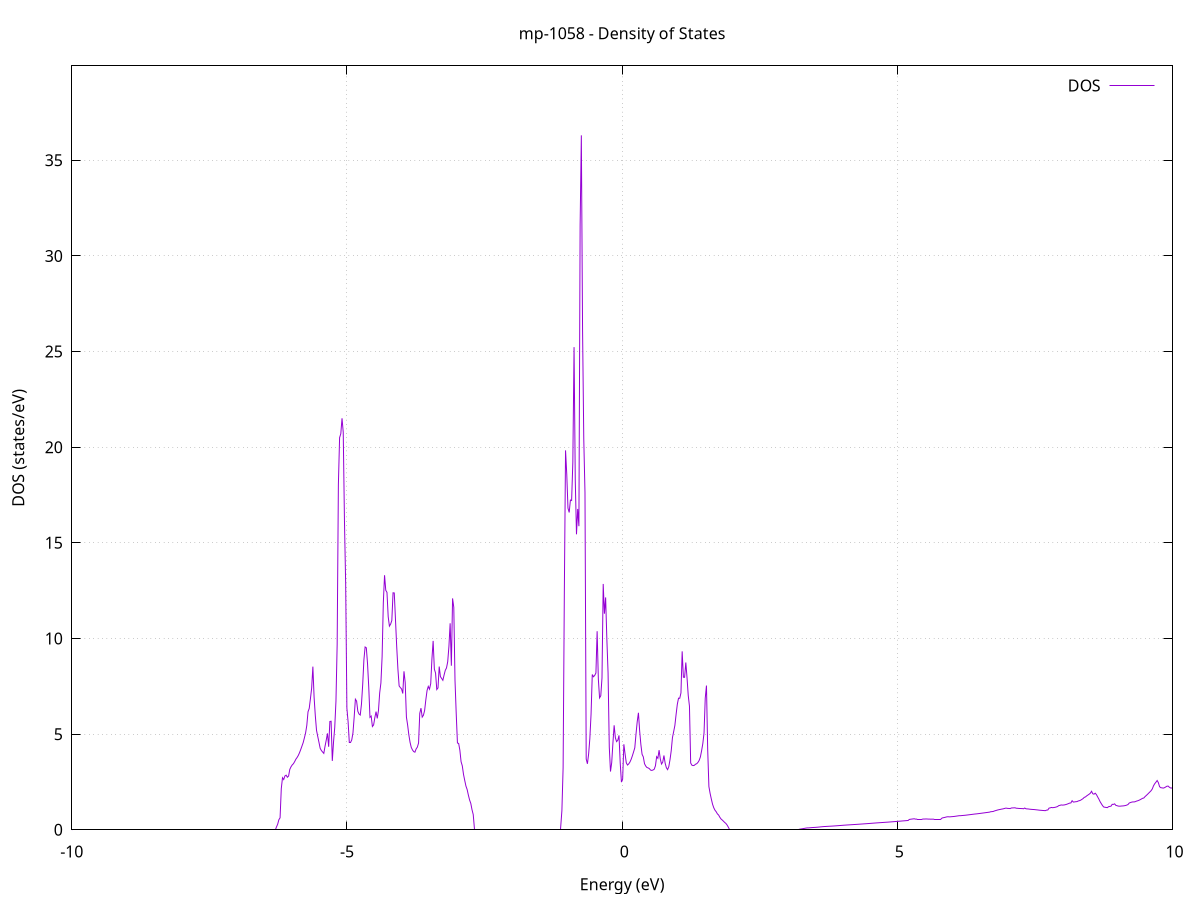 set title 'mp-1058 - Density of States'
set xlabel 'Energy (eV)'
set ylabel 'DOS (states/eV)'
set grid
set xrange [-10:10]
set yrange [0:39.938]
set xzeroaxis lt -1
set terminal png size 800,600
set output 'mp-1058_dos_gnuplot.png'
plot '-' using 1:2 with lines title 'DOS'
-24.690500 0.000000
-24.668400 0.000000
-24.646300 0.000000
-24.624300 0.000000
-24.602200 0.000000
-24.580100 0.000000
-24.558100 0.000000
-24.536000 0.000000
-24.513900 0.000000
-24.491800 0.000000
-24.469800 0.000000
-24.447700 0.000000
-24.425600 0.000000
-24.403500 0.000000
-24.381500 0.000000
-24.359400 0.000000
-24.337300 0.000000
-24.315300 0.000000
-24.293200 0.000000
-24.271100 0.000000
-24.249000 0.000000
-24.227000 0.000000
-24.204900 0.000000
-24.182800 0.000000
-24.160700 0.000000
-24.138700 0.000000
-24.116600 0.000000
-24.094500 0.000000
-24.072500 0.000000
-24.050400 0.000000
-24.028300 0.000000
-24.006200 0.000000
-23.984200 0.000000
-23.962100 0.000000
-23.940000 0.000000
-23.917900 0.000000
-23.895900 0.000000
-23.873800 0.000000
-23.851700 0.000000
-23.829600 0.000000
-23.807600 0.000000
-23.785500 0.000000
-23.763400 0.000000
-23.741400 0.000000
-23.719300 0.000000
-23.697200 0.000000
-23.675100 0.000000
-23.653100 0.000000
-23.631000 0.000000
-23.608900 0.000000
-23.586800 0.000000
-23.564800 0.000000
-23.542700 0.000000
-23.520600 0.000000
-23.498600 0.000000
-23.476500 0.000000
-23.454400 0.000000
-23.432300 0.000000
-23.410300 0.000000
-23.388200 0.000000
-23.366100 0.000000
-23.344000 0.000000
-23.322000 0.000000
-23.299900 0.000000
-23.277800 0.000000
-23.255800 0.000000
-23.233700 0.000000
-23.211600 0.000000
-23.189500 0.000000
-23.167500 0.000000
-23.145400 0.000000
-23.123300 0.000000
-23.101200 0.000000
-23.079200 0.000000
-23.057100 0.000000
-23.035000 0.000000
-23.013000 0.000000
-22.990900 0.000000
-22.968800 0.000000
-22.946700 0.000000
-22.924700 0.000000
-22.902600 0.000000
-22.880500 0.000000
-22.858400 0.000000
-22.836400 0.000000
-22.814300 0.000000
-22.792200 0.000000
-22.770200 0.000000
-22.748100 0.000000
-22.726000 0.000000
-22.703900 0.000000
-22.681900 0.501800
-22.659800 1.616500
-22.637700 2.434300
-22.615600 3.196200
-22.593600 4.015100
-22.571500 4.955800
-22.549400 6.078900
-22.527300 7.517700
-22.505300 11.697400
-22.483200 10.106300
-22.461100 15.544400
-22.439100 16.031700
-22.417000 19.125400
-22.394900 23.730000
-22.372800 20.080600
-22.350800 28.463100
-22.328700 1.498900
-22.306600 20.290900
-22.284500 51.927800
-22.262500 68.293900
-22.240400 30.295100
-22.218300 0.000000
-22.196300 0.000000
-22.174200 0.000000
-22.152100 0.000000
-22.130000 0.000000
-22.108000 0.000000
-22.085900 0.000000
-22.063800 0.000000
-22.041700 0.000000
-22.019700 0.000000
-21.997600 0.000000
-21.975500 0.000000
-21.953500 0.000000
-21.931400 0.000000
-21.909300 0.000000
-21.887200 0.000000
-21.865200 0.000000
-21.843100 0.000000
-21.821000 0.000000
-21.798900 0.000000
-21.776900 0.000000
-21.754800 0.000000
-21.732700 0.000000
-21.710700 0.000000
-21.688600 0.000000
-21.666500 0.000000
-21.644400 0.000000
-21.622400 0.000000
-21.600300 0.000000
-21.578200 0.000000
-21.556100 0.000000
-21.534100 0.000000
-21.512000 0.000000
-21.489900 0.000000
-21.467900 0.000000
-21.445800 0.000000
-21.423700 0.000000
-21.401600 0.000000
-21.379600 0.000000
-21.357500 0.000000
-21.335400 0.000000
-21.313300 0.000000
-21.291300 0.000000
-21.269200 0.000000
-21.247100 0.000000
-21.225000 0.000000
-21.203000 0.000000
-21.180900 0.000000
-21.158800 0.000000
-21.136800 0.000000
-21.114700 0.000000
-21.092600 0.000000
-21.070500 0.000000
-21.048500 0.000000
-21.026400 0.000000
-21.004300 0.000000
-20.982200 0.000000
-20.960200 0.000000
-20.938100 0.000000
-20.916000 0.000000
-20.894000 0.000000
-20.871900 0.000000
-20.849800 0.000000
-20.827700 0.000000
-20.805700 0.000000
-20.783600 0.000000
-20.761500 0.000000
-20.739400 0.000000
-20.717400 0.000000
-20.695300 0.000000
-20.673200 0.000000
-20.651200 0.000000
-20.629100 0.000000
-20.607000 0.000000
-20.584900 0.000000
-20.562900 0.000000
-20.540800 0.000000
-20.518700 0.000000
-20.496600 0.000000
-20.474600 0.000000
-20.452500 0.000000
-20.430400 0.000000
-20.408400 0.000000
-20.386300 0.000000
-20.364200 0.000000
-20.342100 0.000000
-20.320100 0.000000
-20.298000 0.000000
-20.275900 0.000000
-20.253800 0.000000
-20.231800 0.000000
-20.209700 0.000000
-20.187600 0.000000
-20.165600 0.000000
-20.143500 0.000000
-20.121400 0.000000
-20.099300 0.000000
-20.077300 0.000000
-20.055200 0.000000
-20.033100 0.000000
-20.011000 0.000000
-19.989000 0.000000
-19.966900 0.000000
-19.944800 0.000000
-19.922700 0.000000
-19.900700 0.000000
-19.878600 0.000000
-19.856500 0.000000
-19.834500 0.000000
-19.812400 0.000000
-19.790300 0.000000
-19.768200 0.000000
-19.746200 0.000000
-19.724100 0.000000
-19.702000 0.000000
-19.679900 0.000000
-19.657900 0.000000
-19.635800 0.000000
-19.613700 0.000000
-19.591700 0.000000
-19.569600 0.000000
-19.547500 0.000000
-19.525400 0.000000
-19.503400 0.000000
-19.481300 0.000000
-19.459200 0.000000
-19.437100 0.000000
-19.415100 0.000000
-19.393000 0.000000
-19.370900 0.000000
-19.348900 0.000000
-19.326800 0.000000
-19.304700 0.000000
-19.282600 0.000000
-19.260600 0.000000
-19.238500 0.000000
-19.216400 0.000000
-19.194300 0.000000
-19.172300 0.000000
-19.150200 0.000000
-19.128100 0.000000
-19.106100 0.000000
-19.084000 0.000000
-19.061900 0.000000
-19.039800 0.000000
-19.017800 0.000000
-18.995700 0.000000
-18.973600 0.000000
-18.951500 0.000000
-18.929500 0.000000
-18.907400 0.000000
-18.885300 0.000000
-18.863200 0.000000
-18.841200 0.000000
-18.819100 0.000000
-18.797000 0.000000
-18.775000 0.000000
-18.752900 0.000000
-18.730800 0.000000
-18.708700 0.000000
-18.686700 0.000000
-18.664600 0.000000
-18.642500 0.000000
-18.620400 0.000000
-18.598400 0.000000
-18.576300 0.000000
-18.554200 0.000000
-18.532200 0.000000
-18.510100 0.000000
-18.488000 0.000000
-18.465900 0.000000
-18.443900 0.000000
-18.421800 0.000000
-18.399700 0.000000
-18.377600 0.000000
-18.355600 0.000000
-18.333500 0.000000
-18.311400 0.000000
-18.289400 0.000000
-18.267300 0.000000
-18.245200 0.000000
-18.223100 0.000000
-18.201100 0.000000
-18.179000 0.000000
-18.156900 0.000000
-18.134800 0.000000
-18.112800 0.000000
-18.090700 0.000000
-18.068600 0.000000
-18.046600 0.000000
-18.024500 0.000000
-18.002400 0.000000
-17.980300 0.000000
-17.958300 0.000000
-17.936200 0.000000
-17.914100 0.000000
-17.892000 0.000000
-17.870000 0.000000
-17.847900 0.000000
-17.825800 0.000000
-17.803800 0.000000
-17.781700 0.000000
-17.759600 0.000000
-17.737500 0.000000
-17.715500 0.000000
-17.693400 0.000000
-17.671300 0.000000
-17.649200 0.000000
-17.627200 0.000000
-17.605100 0.000000
-17.583000 0.000000
-17.560900 0.000000
-17.538900 0.000000
-17.516800 0.000000
-17.494700 0.000000
-17.472700 0.000000
-17.450600 0.000000
-17.428500 0.000000
-17.406400 0.000000
-17.384400 0.000000
-17.362300 0.000000
-17.340200 0.000000
-17.318100 0.000000
-17.296100 0.000000
-17.274000 0.000000
-17.251900 0.000000
-17.229900 0.000000
-17.207800 0.000000
-17.185700 0.000000
-17.163600 0.000000
-17.141600 0.000000
-17.119500 0.000000
-17.097400 0.000000
-17.075300 0.000000
-17.053300 0.000000
-17.031200 0.000000
-17.009100 0.000000
-16.987100 0.000000
-16.965000 0.000000
-16.942900 0.000000
-16.920800 0.000000
-16.898800 0.000000
-16.876700 0.000000
-16.854600 0.000000
-16.832500 0.000000
-16.810500 0.000000
-16.788400 0.000000
-16.766300 0.000000
-16.744300 0.000000
-16.722200 0.000000
-16.700100 0.000000
-16.678000 0.000000
-16.656000 0.000000
-16.633900 0.000000
-16.611800 0.000000
-16.589700 0.000000
-16.567700 0.000000
-16.545600 0.000000
-16.523500 0.000000
-16.501500 0.000000
-16.479400 0.000000
-16.457300 0.000000
-16.435200 0.000000
-16.413200 0.000000
-16.391100 0.000000
-16.369000 0.000000
-16.346900 0.000000
-16.324900 0.000000
-16.302800 0.000000
-16.280700 0.000000
-16.258600 0.000000
-16.236600 0.000000
-16.214500 0.000000
-16.192400 0.000000
-16.170400 0.000000
-16.148300 0.000000
-16.126200 0.000000
-16.104100 0.000000
-16.082100 0.000000
-16.060000 0.000000
-16.037900 0.000000
-16.015800 0.000000
-15.993800 0.000000
-15.971700 0.000000
-15.949600 0.000000
-15.927600 0.000000
-15.905500 0.000000
-15.883400 0.000000
-15.861300 0.000000
-15.839300 0.000000
-15.817200 0.000000
-15.795100 0.000000
-15.773000 0.000000
-15.751000 0.000000
-15.728900 0.000000
-15.706800 0.000000
-15.684800 0.000000
-15.662700 0.000000
-15.640600 0.000000
-15.618500 0.000000
-15.596500 0.000000
-15.574400 0.000000
-15.552300 0.000000
-15.530200 0.000000
-15.508200 0.000000
-15.486100 0.000000
-15.464000 0.000000
-15.442000 0.000000
-15.419900 0.000000
-15.397800 0.000000
-15.375700 0.000000
-15.353700 0.000000
-15.331600 0.000000
-15.309500 0.000000
-15.287400 0.000000
-15.265400 0.000000
-15.243300 0.000000
-15.221200 0.000000
-15.199200 0.000000
-15.177100 0.000000
-15.155000 0.000000
-15.132900 0.000000
-15.110900 0.000000
-15.088800 0.000000
-15.066700 0.000000
-15.044600 0.000000
-15.022600 0.000000
-15.000500 0.000000
-14.978400 0.000000
-14.956300 0.000000
-14.934300 0.000000
-14.912200 0.000000
-14.890100 0.000000
-14.868100 0.000000
-14.846000 0.000000
-14.823900 0.000000
-14.801800 0.000000
-14.779800 0.000000
-14.757700 0.000000
-14.735600 0.000000
-14.713500 0.000000
-14.691500 0.000000
-14.669400 0.000000
-14.647300 0.000000
-14.625300 0.000000
-14.603200 0.000000
-14.581100 0.000000
-14.559000 0.000000
-14.537000 0.000000
-14.514900 0.000000
-14.492800 0.000000
-14.470700 0.000000
-14.448700 0.000000
-14.426600 0.000000
-14.404500 0.000000
-14.382500 0.000000
-14.360400 0.000000
-14.338300 0.000000
-14.316200 0.000000
-14.294200 0.000000
-14.272100 0.000000
-14.250000 0.000000
-14.227900 0.000000
-14.205900 0.000000
-14.183800 0.000000
-14.161700 0.000000
-14.139700 0.000000
-14.117600 0.000000
-14.095500 0.000000
-14.073400 0.000000
-14.051400 0.000000
-14.029300 0.000000
-14.007200 0.000000
-13.985100 0.000000
-13.963100 0.000000
-13.941000 0.000000
-13.918900 0.000000
-13.896900 0.000000
-13.874800 0.000000
-13.852700 0.000000
-13.830600 0.000000
-13.808600 0.000000
-13.786500 0.000000
-13.764400 0.000000
-13.742300 0.000000
-13.720300 0.000000
-13.698200 0.000000
-13.676100 0.000000
-13.654000 0.000000
-13.632000 0.000000
-13.609900 0.000000
-13.587800 0.000000
-13.565800 0.000000
-13.543700 0.000000
-13.521600 0.000000
-13.499500 0.000000
-13.477500 0.000000
-13.455400 0.000000
-13.433300 0.000000
-13.411200 0.000000
-13.389200 0.000000
-13.367100 0.000000
-13.345000 0.000000
-13.323000 0.000000
-13.300900 0.000000
-13.278800 0.000000
-13.256700 0.000000
-13.234700 0.000000
-13.212600 0.000000
-13.190500 0.000000
-13.168400 0.000000
-13.146400 0.000000
-13.124300 0.000000
-13.102200 0.000000
-13.080200 0.000000
-13.058100 0.000000
-13.036000 0.000000
-13.013900 0.000000
-12.991900 0.000000
-12.969800 0.000000
-12.947700 0.000000
-12.925600 0.000000
-12.903600 0.000000
-12.881500 0.000000
-12.859400 0.000000
-12.837400 0.000000
-12.815300 0.000000
-12.793200 0.000000
-12.771100 0.000000
-12.749100 0.000000
-12.727000 0.000000
-12.704900 0.000000
-12.682800 0.000000
-12.660800 0.000000
-12.638700 0.000000
-12.616600 0.000000
-12.594500 0.000000
-12.572500 0.000000
-12.550400 0.000000
-12.528300 0.000000
-12.506300 0.000000
-12.484200 0.000000
-12.462100 0.000000
-12.440000 0.000000
-12.418000 0.000000
-12.395900 0.000000
-12.373800 0.000000
-12.351700 0.000000
-12.329700 0.000000
-12.307600 0.000000
-12.285500 0.000000
-12.263500 0.000000
-12.241400 0.000000
-12.219300 0.000000
-12.197200 0.000000
-12.175200 0.000000
-12.153100 0.000000
-12.131000 0.000000
-12.108900 0.000000
-12.086900 0.000000
-12.064800 0.000000
-12.042700 0.000000
-12.020700 0.000000
-11.998600 0.000000
-11.976500 0.000000
-11.954400 0.000000
-11.932400 0.000000
-11.910300 0.000000
-11.888200 0.000000
-11.866100 0.000000
-11.844100 0.000000
-11.822000 0.000000
-11.799900 0.000000
-11.777900 0.000000
-11.755800 0.000000
-11.733700 0.000000
-11.711600 0.000000
-11.689600 0.000000
-11.667500 0.000000
-11.645400 0.000000
-11.623300 0.000000
-11.601300 0.000000
-11.579200 0.000000
-11.557100 0.000000
-11.535100 0.000000
-11.513000 0.000000
-11.490900 0.000000
-11.468800 0.000000
-11.446800 0.000000
-11.424700 0.000000
-11.402600 0.000000
-11.380500 0.000000
-11.358500 0.000000
-11.336400 0.000000
-11.314300 0.000000
-11.292200 0.000000
-11.270200 0.000000
-11.248100 0.000000
-11.226000 0.000000
-11.204000 0.000000
-11.181900 0.000000
-11.159800 0.000000
-11.137700 0.000000
-11.115700 0.000000
-11.093600 0.000000
-11.071500 0.000000
-11.049400 0.000000
-11.027400 0.000000
-11.005300 0.000000
-10.983200 0.000000
-10.961200 0.000000
-10.939100 0.000000
-10.917000 0.000000
-10.894900 0.000000
-10.872900 0.000000
-10.850800 0.000000
-10.828700 0.000000
-10.806600 0.000000
-10.784600 0.000000
-10.762500 0.000000
-10.740400 0.000000
-10.718400 0.000000
-10.696300 0.000000
-10.674200 0.000000
-10.652100 0.000000
-10.630100 0.000000
-10.608000 0.000000
-10.585900 0.000000
-10.563800 0.000000
-10.541800 0.000000
-10.519700 0.000000
-10.497600 0.000000
-10.475600 0.000000
-10.453500 0.000000
-10.431400 0.000000
-10.409300 0.000000
-10.387300 0.000000
-10.365200 0.000000
-10.343100 0.000000
-10.321000 0.000000
-10.299000 0.000000
-10.276900 0.000000
-10.254800 0.000000
-10.232800 0.000000
-10.210700 0.000000
-10.188600 0.000000
-10.166500 0.000000
-10.144500 0.000000
-10.122400 0.000000
-10.100300 0.000000
-10.078200 0.000000
-10.056200 0.000000
-10.034100 0.000000
-10.012000 0.000000
-9.989900 0.000000
-9.967900 0.000000
-9.945800 0.000000
-9.923700 0.000000
-9.901700 0.000000
-9.879600 0.000000
-9.857500 0.000000
-9.835400 0.000000
-9.813400 0.000000
-9.791300 0.000000
-9.769200 0.000000
-9.747100 0.000000
-9.725100 0.000000
-9.703000 0.000000
-9.680900 0.000000
-9.658900 0.000000
-9.636800 0.000000
-9.614700 0.000000
-9.592600 0.000000
-9.570600 0.000000
-9.548500 0.000000
-9.526400 0.000000
-9.504300 0.000000
-9.482300 0.000000
-9.460200 0.000000
-9.438100 0.000000
-9.416100 0.000000
-9.394000 0.000000
-9.371900 0.000000
-9.349800 0.000000
-9.327800 0.000000
-9.305700 0.000000
-9.283600 0.000000
-9.261500 0.000000
-9.239500 0.000000
-9.217400 0.000000
-9.195300 0.000000
-9.173300 0.000000
-9.151200 0.000000
-9.129100 0.000000
-9.107000 0.000000
-9.085000 0.000000
-9.062900 0.000000
-9.040800 0.000000
-9.018700 0.000000
-8.996700 0.000000
-8.974600 0.000000
-8.952500 0.000000
-8.930500 0.000000
-8.908400 0.000000
-8.886300 0.000000
-8.864200 0.000000
-8.842200 0.000000
-8.820100 0.000000
-8.798000 0.000000
-8.775900 0.000000
-8.753900 0.000000
-8.731800 0.000000
-8.709700 0.000000
-8.687600 0.000000
-8.665600 0.000000
-8.643500 0.000000
-8.621400 0.000000
-8.599400 0.000000
-8.577300 0.000000
-8.555200 0.000000
-8.533100 0.000000
-8.511100 0.000000
-8.489000 0.000000
-8.466900 0.000000
-8.444800 0.000000
-8.422800 0.000000
-8.400700 0.000000
-8.378600 0.000000
-8.356600 0.000000
-8.334500 0.000000
-8.312400 0.000000
-8.290300 0.000000
-8.268300 0.000000
-8.246200 0.000000
-8.224100 0.000000
-8.202000 0.000000
-8.180000 0.000000
-8.157900 0.000000
-8.135800 0.000000
-8.113800 0.000000
-8.091700 0.000000
-8.069600 0.000000
-8.047500 0.000000
-8.025500 0.000000
-8.003400 0.000000
-7.981300 0.000000
-7.959200 0.000000
-7.937200 0.000000
-7.915100 0.000000
-7.893000 0.000000
-7.871000 0.000000
-7.848900 0.000000
-7.826800 0.000000
-7.804700 0.000000
-7.782700 0.000000
-7.760600 0.000000
-7.738500 0.000000
-7.716400 0.000000
-7.694400 0.000000
-7.672300 0.000000
-7.650200 0.000000
-7.628100 0.000000
-7.606100 0.000000
-7.584000 0.000000
-7.561900 0.000000
-7.539900 0.000000
-7.517800 0.000000
-7.495700 0.000000
-7.473600 0.000000
-7.451600 0.000000
-7.429500 0.000000
-7.407400 0.000000
-7.385300 0.000000
-7.363300 0.000000
-7.341200 0.000000
-7.319100 0.000000
-7.297100 0.000000
-7.275000 0.000000
-7.252900 0.000000
-7.230800 0.000000
-7.208800 0.000000
-7.186700 0.000000
-7.164600 0.000000
-7.142500 0.000000
-7.120500 0.000000
-7.098400 0.000000
-7.076300 0.000000
-7.054300 0.000000
-7.032200 0.000000
-7.010100 0.000000
-6.988000 0.000000
-6.966000 0.000000
-6.943900 0.000000
-6.921800 0.000000
-6.899700 0.000000
-6.877700 0.000000
-6.855600 0.000000
-6.833500 0.000000
-6.811500 0.000000
-6.789400 0.000000
-6.767300 0.000000
-6.745200 0.000000
-6.723200 0.000000
-6.701100 0.000000
-6.679000 0.000000
-6.656900 0.000000
-6.634900 0.000000
-6.612800 0.000000
-6.590700 0.000000
-6.568700 0.000000
-6.546600 0.000000
-6.524500 0.000000
-6.502400 0.000000
-6.480400 0.000000
-6.458300 0.000000
-6.436200 0.000000
-6.414100 0.000000
-6.392100 0.000000
-6.370000 0.000000
-6.347900 0.000000
-6.325800 0.000000
-6.303800 0.000000
-6.281700 0.142800
-6.259600 0.287300
-6.237600 0.525200
-6.215500 0.624300
-6.193400 2.155300
-6.171300 2.721000
-6.149300 2.627300
-6.127200 2.816500
-6.105100 2.854700
-6.083000 2.746200
-6.061000 2.807900
-6.038900 3.156700
-6.016800 3.292400
-5.994800 3.390600
-5.972700 3.454600
-5.950600 3.562700
-5.928500 3.689000
-5.906500 3.777800
-5.884400 3.886500
-5.862300 4.028500
-5.840200 4.195300
-5.818200 4.372600
-5.796100 4.553300
-5.774000 4.801100
-5.752000 5.059400
-5.729900 5.456100
-5.707800 6.166600
-5.685700 6.347500
-5.663700 6.862700
-5.641600 7.403800
-5.619500 8.530100
-5.597400 6.930700
-5.575400 5.968900
-5.553300 5.199700
-5.531200 4.882100
-5.509200 4.577000
-5.487100 4.259100
-5.465000 4.144800
-5.442900 4.067400
-5.420900 3.994400
-5.398800 4.363100
-5.376700 4.685500
-5.354600 5.040000
-5.332600 4.341100
-5.310500 5.663400
-5.288400 5.674200
-5.266400 3.599300
-5.244300 4.583700
-5.222200 5.351200
-5.200100 6.718400
-5.178100 9.702400
-5.156000 18.049900
-5.133900 20.500600
-5.111800 20.710100
-5.089800 21.513000
-5.067700 20.780100
-5.045600 16.172300
-5.023500 12.826800
-5.001500 6.354900
-4.979400 5.642200
-4.957300 4.562100
-4.935300 4.563200
-4.913200 4.700500
-4.891100 5.065200
-4.869000 5.893300
-4.847000 6.825900
-4.824900 6.726800
-4.802800 6.197300
-4.780700 6.050100
-4.758700 5.998900
-4.736600 6.567800
-4.714500 7.578700
-4.692500 8.878300
-4.670400 9.556900
-4.648300 9.514300
-4.626200 8.675500
-4.604200 7.456500
-4.582100 5.877700
-4.560000 5.943900
-4.537900 5.399100
-4.515900 5.480400
-4.493800 5.862200
-4.471700 6.178400
-4.449700 5.822300
-4.427600 6.236100
-4.405500 7.153700
-4.383400 7.675700
-4.361400 9.049900
-4.339300 11.880400
-4.317200 13.309000
-4.295100 12.519700
-4.273100 12.411300
-4.251000 11.141900
-4.228900 10.647500
-4.206900 10.750300
-4.184800 10.943800
-4.162700 12.390100
-4.140600 12.381500
-4.118600 10.992800
-4.096500 9.586800
-4.074400 8.403000
-4.052300 7.521700
-4.030300 7.434900
-4.008200 7.362600
-3.986100 7.125600
-3.964100 8.283900
-3.942000 7.700800
-3.919900 5.894900
-3.897800 5.474900
-3.875800 4.965000
-3.853700 4.572500
-3.831600 4.306500
-3.809500 4.173600
-3.787500 4.086900
-3.765400 4.056600
-3.743300 4.226000
-3.721200 4.320400
-3.699200 4.535600
-3.677100 6.088600
-3.655000 6.360000
-3.633000 5.890800
-3.610900 5.985700
-3.588800 6.241800
-3.566700 6.805700
-3.544700 7.281700
-3.522600 7.495100
-3.500500 7.350500
-3.478400 7.639400
-3.456400 8.928400
-3.434300 9.874500
-3.412200 8.398300
-3.390200 8.190400
-3.368100 7.331700
-3.346000 7.417300
-3.323900 8.534000
-3.301900 8.006900
-3.279800 7.911500
-3.257700 7.814600
-3.235600 8.089100
-3.213600 8.336800
-3.191500 8.460000
-3.169400 8.787900
-3.147400 9.591700
-3.125300 10.794000
-3.103200 8.576900
-3.081100 12.097200
-3.059100 11.631400
-3.037000 7.814800
-3.014900 6.075500
-2.992800 4.538400
-2.970800 4.513200
-2.948700 4.162900
-2.926600 3.559900
-2.904600 3.343300
-2.882500 2.898100
-2.860400 2.581800
-2.838300 2.285200
-2.816300 2.103900
-2.794200 1.813700
-2.772100 1.559600
-2.750000 1.377600
-2.728000 1.050200
-2.705900 0.796400
-2.683800 0.000000
-2.661700 0.000000
-2.639700 0.000000
-2.617600 0.000000
-2.595500 0.000000
-2.573500 0.000000
-2.551400 0.000000
-2.529300 0.000000
-2.507200 0.000000
-2.485200 0.000000
-2.463100 0.000000
-2.441000 0.000000
-2.418900 0.000000
-2.396900 0.000000
-2.374800 0.000000
-2.352700 0.000000
-2.330700 0.000000
-2.308600 0.000000
-2.286500 0.000000
-2.264400 0.000000
-2.242400 0.000000
-2.220300 0.000000
-2.198200 0.000000
-2.176100 0.000000
-2.154100 0.000000
-2.132000 0.000000
-2.109900 0.000000
-2.087900 0.000000
-2.065800 0.000000
-2.043700 0.000000
-2.021600 0.000000
-1.999600 0.000000
-1.977500 0.000000
-1.955400 0.000000
-1.933300 0.000000
-1.911300 0.000000
-1.889200 0.000000
-1.867100 0.000000
-1.845100 0.000000
-1.823000 0.000000
-1.800900 0.000000
-1.778800 0.000000
-1.756800 0.000000
-1.734700 0.000000
-1.712600 0.000000
-1.690500 0.000000
-1.668500 0.000000
-1.646400 0.000000
-1.624300 0.000000
-1.602300 0.000000
-1.580200 0.000000
-1.558100 0.000000
-1.536000 0.000000
-1.514000 0.000000
-1.491900 0.000000
-1.469800 0.000000
-1.447700 0.000000
-1.425700 0.000000
-1.403600 0.000000
-1.381500 0.000000
-1.359400 0.000000
-1.337400 0.000000
-1.315300 0.000000
-1.293200 0.000000
-1.271200 0.000000
-1.249100 0.000000
-1.227000 0.000000
-1.204900 0.000000
-1.182900 0.000000
-1.160800 0.000000
-1.138700 0.000000
-1.116600 0.000000
-1.094600 1.003600
-1.072500 3.249200
-1.050400 12.400400
-1.028400 19.835700
-1.006300 18.580500
-0.984200 16.813100
-0.962100 16.590000
-0.940100 17.238200
-0.918000 17.215700
-0.895900 19.219400
-0.873800 25.232500
-0.851800 18.282700
-0.829700 15.447600
-0.807600 16.771400
-0.785600 15.873600
-0.763500 31.596300
-0.741400 36.307700
-0.719300 26.182700
-0.697300 20.442600
-0.675200 17.617100
-0.653100 3.699000
-0.631000 3.448900
-0.609000 3.965000
-0.586900 4.769700
-0.564800 6.046600
-0.542800 8.117800
-0.520700 8.000400
-0.498600 8.070500
-0.476500 8.196400
-0.454500 10.381000
-0.432400 7.875800
-0.410300 6.895500
-0.388200 7.008500
-0.366200 7.937600
-0.344100 12.853600
-0.322000 11.296900
-0.300000 12.148600
-0.277900 9.965100
-0.255800 8.201400
-0.233700 4.325800
-0.211700 3.045000
-0.189600 3.514400
-0.167500 4.542200
-0.145400 5.461300
-0.123400 4.815100
-0.101300 4.608400
-0.079200 4.679300
-0.057100 4.933200
-0.035100 3.498100
-0.013000 2.491400
0.009100 2.648700
0.031100 4.469600
0.053200 3.965400
0.075300 3.501600
0.097400 3.383400
0.119400 3.444100
0.141500 3.540300
0.163600 3.683200
0.185700 3.865700
0.207700 4.070100
0.229800 4.284900
0.251900 5.006500
0.273900 5.651100
0.296000 6.116100
0.318100 5.172600
0.340200 4.460700
0.362200 3.946100
0.384300 3.811800
0.406400 3.453400
0.428500 3.331500
0.450500 3.255600
0.472600 3.234000
0.494700 3.195100
0.516700 3.120000
0.538800 3.103400
0.560900 3.124900
0.583000 3.165600
0.605000 3.346900
0.627100 3.823600
0.649200 3.736000
0.671300 4.164300
0.693300 3.699300
0.715400 3.436500
0.737500 3.537500
0.759500 3.884600
0.781600 3.477600
0.803700 3.243000
0.825800 3.144400
0.847800 3.302100
0.869900 3.669400
0.892000 4.139200
0.914100 4.819300
0.936100 5.128200
0.958200 5.455400
0.980300 6.030800
1.002300 6.555200
1.024400 6.879700
1.046500 6.874500
1.068600 7.156500
1.090600 9.328400
1.112700 7.976500
1.134800 7.971500
1.156900 8.745000
1.178900 7.951800
1.201000 7.019500
1.223100 6.461700
1.245200 3.490400
1.267200 3.377300
1.289300 3.354800
1.311400 3.370400
1.333400 3.427900
1.355500 3.454300
1.377600 3.523600
1.399700 3.628000
1.421700 3.809700
1.443800 4.134200
1.465900 4.509400
1.488000 5.067400
1.510000 6.886500
1.532100 7.540300
1.554200 4.211900
1.576200 2.262000
1.598300 1.901400
1.620400 1.609800
1.642500 1.338600
1.664500 1.152800
1.686600 1.023900
1.708700 0.943100
1.730800 0.831200
1.752800 0.769900
1.774900 0.654500
1.797000 0.564200
1.819000 0.509400
1.841100 0.447800
1.863200 0.382900
1.885300 0.330500
1.907300 0.246300
1.929400 0.136300
1.951500 0.000000
1.973600 0.000000
1.995600 0.000000
2.017700 0.000000
2.039800 0.000000
2.061800 0.000000
2.083900 0.000000
2.106000 0.000000
2.128100 0.000000
2.150100 0.000000
2.172200 0.000000
2.194300 0.000000
2.216400 0.000000
2.238400 0.000000
2.260500 0.000000
2.282600 0.000000
2.304700 0.000000
2.326700 0.000000
2.348800 0.000000
2.370900 0.000000
2.392900 0.000000
2.415000 0.000000
2.437100 0.000000
2.459200 0.000000
2.481200 0.000000
2.503300 0.000000
2.525400 0.000000
2.547500 0.000000
2.569500 0.000000
2.591600 0.000000
2.613700 0.000000
2.635700 0.000000
2.657800 0.000000
2.679900 0.000000
2.702000 0.000000
2.724000 0.000000
2.746100 0.000000
2.768200 0.000000
2.790300 0.000000
2.812300 0.000000
2.834400 0.000000
2.856500 0.000000
2.878500 0.000000
2.900600 0.000000
2.922700 0.000000
2.944800 0.000000
2.966800 0.000000
2.988900 0.000000
3.011000 0.000000
3.033100 0.000000
3.055100 0.000000
3.077200 0.000000
3.099300 0.000000
3.121300 0.000000
3.143400 0.000000
3.165500 0.000000
3.187600 0.000000
3.209600 0.000000
3.231700 0.035400
3.253800 0.044800
3.275900 0.054900
3.297900 0.065800
3.320000 0.077400
3.342100 0.089900
3.364100 0.097600
3.386200 0.098700
3.408300 0.104400
3.430400 0.109800
3.452400 0.114800
3.474500 0.119500
3.496600 0.123800
3.518700 0.127800
3.540700 0.132900
3.562800 0.138900
3.584900 0.145100
3.607000 0.151600
3.629000 0.158400
3.651100 0.163300
3.673200 0.169400
3.695200 0.172400
3.717300 0.176600
3.739400 0.180500
3.761500 0.184200
3.783500 0.187500
3.805600 0.191100
3.827700 0.195000
3.849800 0.199200
3.871800 0.203700
3.893900 0.208300
3.916000 0.213100
3.938000 0.218000
3.960100 0.223000
3.982200 0.228100
4.004300 0.233200
4.026300 0.238300
4.048400 0.242600
4.070500 0.247200
4.092600 0.251800
4.114600 0.255500
4.136700 0.259500
4.158800 0.263500
4.180800 0.267600
4.202900 0.271700
4.225000 0.275800
4.247100 0.280000
4.269100 0.284200
4.291200 0.288600
4.313300 0.293000
4.335400 0.297400
4.357400 0.301800
4.379500 0.306200
4.401600 0.310700
4.423600 0.315100
4.445700 0.319600
4.467800 0.324400
4.489900 0.329400
4.511900 0.334400
4.534000 0.339400
4.556100 0.344200
4.578200 0.349200
4.600200 0.354300
4.622300 0.359300
4.644400 0.363200
4.666400 0.367700
4.688500 0.372100
4.710600 0.376500
4.732700 0.380900
4.754700 0.385200
4.776800 0.389600
4.798900 0.394100
4.821000 0.398500
4.843000 0.403100
4.865100 0.408000
4.887200 0.412800
4.909300 0.417800
4.931300 0.422700
4.953400 0.427900
4.975500 0.433000
4.997500 0.438300
5.019600 0.443600
5.041700 0.448900
5.063800 0.454200
5.085800 0.459600
5.107900 0.465000
5.130000 0.470000
5.152100 0.475200
5.174100 0.480400
5.196200 0.485600
5.218300 0.540800
5.240300 0.550400
5.262400 0.559300
5.284500 0.567800
5.306600 0.575700
5.328600 0.557300
5.350700 0.557100
5.372800 0.556800
5.394900 0.556800
5.416900 0.556700
5.439000 0.556800
5.461100 0.559100
5.483100 0.561300
5.505200 0.563200
5.527300 0.564900
5.549400 0.561300
5.571400 0.557600
5.593500 0.556200
5.615600 0.554800
5.637700 0.553400
5.659700 0.553000
5.681800 0.553200
5.703900 0.553200
5.725900 0.553400
5.748000 0.553500
5.770100 0.553500
5.792200 0.553400
5.814200 0.615500
5.836300 0.630900
5.858400 0.644400
5.880500 0.661000
5.902500 0.676900
5.924600 0.681100
5.946700 0.674100
5.968700 0.679800
5.990800 0.685600
6.012900 0.691500
6.035000 0.698100
6.057000 0.707200
6.079100 0.716500
6.101200 0.726100
6.123300 0.735700
6.145300 0.735400
6.167400 0.741800
6.189500 0.747900
6.211600 0.754000
6.233600 0.759300
6.255700 0.767200
6.277800 0.775000
6.299800 0.783100
6.321900 0.791100
6.344000 0.799300
6.366100 0.807600
6.388100 0.815900
6.410200 0.824100
6.432300 0.829300
6.454400 0.837400
6.476400 0.845500
6.498500 0.853600
6.520600 0.861900
6.542600 0.870400
6.564700 0.879000
6.586800 0.887700
6.608900 0.896400
6.630900 0.905300
6.653000 0.913500
6.675100 0.922700
6.697200 0.943400
6.719200 0.949400
6.741300 0.956100
6.763400 0.982900
6.785400 1.001900
6.807500 1.021400
6.829600 1.039500
6.851700 1.053100
6.873700 1.066800
6.895800 1.080600
6.917900 1.091600
6.940000 1.107700
6.962000 1.127700
6.984100 1.129700
7.006200 1.117400
7.028200 1.115400
7.050300 1.107800
7.072400 1.138900
7.094500 1.143000
7.116500 1.146400
7.138600 1.149400
7.160700 1.127100
7.182800 1.123200
7.204800 1.116600
7.226900 1.112400
7.249000 1.109700
7.271100 1.107600
7.293100 1.097600
7.315200 1.136400
7.337300 1.097000
7.359300 1.092100
7.381400 1.087300
7.403500 1.076900
7.425600 1.069600
7.447600 1.064800
7.469700 1.059900
7.491800 1.055800
7.513900 1.047800
7.535900 1.040700
7.558000 1.033500
7.580100 1.024600
7.602100 1.019600
7.624200 1.014500
7.646300 1.008500
7.668400 1.003200
7.690400 0.999800
7.712500 1.028500
7.734600 1.034400
7.756700 1.132700
7.778700 1.146200
7.800800 1.167200
7.822900 1.154200
7.844900 1.164000
7.867000 1.174400
7.889100 1.192400
7.911200 1.213600
7.933200 1.262800
7.955300 1.277300
7.977400 1.298100
7.999500 1.290700
8.021500 1.293300
8.043600 1.305100
8.065700 1.321800
8.087700 1.343000
8.109800 1.369000
8.131900 1.394900
8.154000 1.403400
8.176000 1.520200
8.198100 1.449300
8.220200 1.456000
8.242300 1.467000
8.264300 1.473200
8.286400 1.504500
8.308500 1.520900
8.330500 1.545800
8.352600 1.587300
8.374700 1.629800
8.396800 1.694800
8.418800 1.717800
8.440900 1.772500
8.463000 1.816100
8.485100 1.859700
8.507100 1.911800
8.529200 2.013000
8.551300 1.884300
8.573400 1.859800
8.595400 1.912100
8.617500 1.839500
8.639600 1.719600
8.661600 1.607500
8.683700 1.474300
8.705800 1.368700
8.727900 1.266800
8.749900 1.191100
8.772000 1.177900
8.794100 1.166300
8.816200 1.157900
8.838200 1.207200
8.860300 1.221300
8.882400 1.234000
8.904400 1.331200
8.926500 1.327100
8.948600 1.355500
8.970700 1.275700
8.992700 1.259100
9.014800 1.238000
9.036900 1.233300
9.059000 1.237000
9.081000 1.244300
9.103100 1.247500
9.125200 1.257500
9.147200 1.270100
9.169300 1.290800
9.191400 1.319800
9.213500 1.398200
9.235500 1.423700
9.257600 1.444400
9.279700 1.457200
9.301800 1.455000
9.323800 1.470200
9.345900 1.499200
9.368000 1.516700
9.390000 1.541600
9.412100 1.572000
9.434200 1.607900
9.456300 1.645100
9.478300 1.660200
9.500400 1.732100
9.522500 1.789900
9.544600 1.850000
9.566600 1.914100
9.588700 1.977300
9.610800 2.041800
9.632800 2.135400
9.654900 2.297400
9.677000 2.407900
9.699100 2.487400
9.721100 2.575700
9.743200 2.464200
9.765300 2.253000
9.787400 2.200100
9.809400 2.192000
9.831500 2.178300
9.853600 2.198700
9.875700 2.236400
9.897700 2.275600
9.919800 2.285600
9.941900 2.227000
9.963900 2.185900
9.986000 2.184600
10.008100 2.143600
10.030200 2.111300
10.052200 2.067000
10.074300 2.022900
10.096400 1.987800
10.118500 1.951000
10.140500 1.939800
10.162600 1.990100
10.184700 2.000300
10.206700 2.102100
10.228800 2.176100
10.250900 2.240300
10.273000 2.391300
10.295000 2.379900
10.317100 2.501900
10.339200 2.622000
10.361300 2.824200
10.383300 2.861800
10.405400 2.853200
10.427500 2.881000
10.449500 2.926500
10.471600 2.872700
10.493700 2.951600
10.515800 2.694800
10.537800 2.689100
10.559900 2.683600
10.582000 2.610800
10.604100 2.436300
10.626100 2.137900
10.648200 1.423300
10.670300 1.200700
10.692300 1.070100
10.714400 1.088300
10.736500 1.063900
10.758600 0.971000
10.780600 0.928200
10.802700 0.893800
10.824800 0.867300
10.846900 0.859000
10.868900 0.848800
10.891000 0.842700
10.913100 0.843500
10.935100 0.885200
10.957200 0.856600
10.979300 0.826100
11.001400 0.837500
11.023400 0.850100
11.045500 0.866800
11.067600 0.837600
11.089700 0.828300
11.111700 0.834200
11.133800 0.843000
11.155900 0.865000
11.178000 0.899000
11.200000 0.898100
11.222100 0.906100
11.244200 0.904000
11.266200 0.905800
11.288300 0.907800
11.310400 0.903400
11.332500 0.922100
11.354500 0.937800
11.376600 0.952200
11.398700 0.946900
11.420800 0.964200
11.442800 0.979000
11.464900 0.995100
11.487000 1.017000
11.509000 1.034200
11.531100 1.051500
11.553200 1.062300
11.575300 1.068900
11.597300 1.094400
11.619400 1.119500
11.641500 1.185300
11.663600 1.231000
11.685600 1.335500
11.707700 1.411900
11.729800 1.416200
11.751800 1.461600
11.773900 1.513000
11.796000 1.643000
11.818100 1.873500
11.840100 1.927400
11.862200 1.822300
11.884300 1.762100
11.906400 2.052600
11.928400 2.232400
11.950500 2.307200
11.972600 2.573100
11.994600 2.838000
12.016700 2.969300
12.038800 2.776600
12.060900 2.900700
12.082900 2.775100
12.105000 2.815700
12.127100 2.809000
12.149200 2.827600
12.171200 2.864900
12.193300 2.896700
12.215400 2.912200
12.237500 2.817900
12.259500 2.726100
12.281600 2.701900
12.303700 2.650800
12.325700 2.608500
12.347800 2.586200
12.369900 2.619800
12.392000 2.810000
12.414000 3.032800
12.436100 3.177600
12.458200 3.056300
12.480300 2.869400
12.502300 2.679900
12.524400 2.589200
12.546500 2.586900
12.568500 2.633600
12.590600 2.668300
12.612700 2.843000
12.634800 3.235700
12.656800 3.231000
12.678900 3.228300
12.701000 2.804300
12.723100 2.545400
12.745100 2.315700
12.767200 2.235700
12.789300 2.381700
12.811300 2.333600
12.833400 2.367900
12.855500 2.465400
12.877600 2.514200
12.899600 2.224100
12.921700 2.206300
12.943800 2.237500
12.965900 2.284300
12.987900 2.350700
13.010000 2.438500
13.032100 2.604800
13.054100 2.761800
13.076200 2.792000
13.098300 2.824600
13.120400 2.866400
13.142400 2.831600
13.164500 2.686500
13.186600 2.680700
13.208700 2.628700
13.230700 2.650400
13.252800 2.300200
13.274900 2.264900
13.296900 2.209800
13.319000 2.641100
13.341100 2.602900
13.363200 2.561300
13.385200 2.792500
13.407300 2.983300
13.429400 3.024500
13.451500 2.865200
13.473500 2.899400
13.495600 3.089800
13.517700 3.141900
13.539800 2.922000
13.561800 2.778500
13.583900 2.717200
13.606000 2.595700
13.628000 2.530600
13.650100 2.466400
13.672200 2.404900
13.694300 2.357400
13.716300 2.303500
13.738400 2.262200
13.760500 2.162100
13.782600 2.093000
13.804600 2.043200
13.826700 2.005700
13.848800 2.006500
13.870800 2.071700
13.892900 2.006400
13.915000 2.007500
13.937100 2.036600
13.959100 2.091200
13.981200 2.132700
14.003300 2.126600
14.025400 2.213500
14.047400 2.427900
14.069500 2.575400
14.091600 2.764700
14.113600 2.695700
14.135700 2.606200
14.157800 2.548000
14.179900 2.507900
14.201900 2.514700
14.224000 2.566400
14.246100 2.413400
14.268200 2.373100
14.290200 2.396000
14.312300 2.377400
14.334400 2.337000
14.356400 2.295300
14.378500 2.290100
14.400600 2.329700
14.422700 2.356200
14.444700 2.417300
14.466800 2.492800
14.488900 2.612400
14.511000 2.690200
14.533000 2.817100
14.555100 3.077400
14.577200 3.597900
14.599200 3.957900
14.621300 3.419900
14.643400 3.357600
14.665500 3.158300
14.687500 3.030100
14.709600 2.940200
14.731700 3.040300
14.753800 3.117400
14.775800 3.405500
14.797900 3.231600
14.820000 3.002000
14.842100 2.827200
14.864100 2.643000
14.886200 2.425500
14.908300 2.470000
14.930300 2.444200
14.952400 2.359100
14.974500 2.333100
14.996600 2.325800
15.018600 2.336400
15.040700 2.350400
15.062800 2.367100
15.084900 2.401900
15.106900 2.405500
15.129000 2.404800
15.151100 2.382800
15.173100 2.357200
15.195200 2.322500
15.217300 2.287800
15.239400 2.241800
15.261400 2.194400
15.283500 2.150900
15.305600 2.110200
15.327700 2.113400
15.349700 2.121800
15.371800 2.117600
15.393900 2.398700
15.415900 1.987200
15.438000 1.932000
15.460100 1.899500
15.482200 1.870500
15.504200 1.871600
15.526300 1.850400
15.548400 1.897400
15.570500 1.846400
15.592500 1.729800
15.614600 1.703400
15.636700 1.689700
15.658700 1.698800
15.680800 1.682300
15.702900 1.668200
15.725000 1.625200
15.747000 1.617700
15.769100 1.618600
15.791200 1.621100
15.813300 1.621800
15.835300 1.607800
15.857400 1.603700
15.879500 1.607400
15.901500 1.635200
15.923600 1.681900
15.945700 1.812500
15.967800 1.718600
15.989800 1.773400
16.011900 2.233000
16.034000 2.301700
16.056100 3.008400
16.078100 2.420700
16.100200 3.099500
16.122300 2.111000
16.144400 1.215700
16.166400 0.993800
16.188500 0.905600
16.210600 0.826400
16.232600 0.747800
16.254700 0.624600
16.276800 0.567300
16.298900 0.517800
16.320900 0.471700
16.343000 0.428900
16.365100 0.390200
16.387200 0.359500
16.409200 0.328600
16.431300 0.272200
16.453400 0.220800
16.475400 0.189500
16.497500 0.185300
16.519600 0.181200
16.541700 0.177100
16.563700 0.173000
16.585800 0.168800
16.607900 0.164600
16.630000 0.160700
16.652000 0.156800
16.674100 0.153200
16.696200 0.149700
16.718200 0.146300
16.740300 0.142900
16.762400 0.143200
16.784500 0.139800
16.806500 0.136500
16.828600 0.133000
16.850700 0.129500
16.872800 0.126000
16.894800 0.122400
16.916900 0.118800
16.939000 0.115200
16.961000 0.111600
16.983100 0.111700
17.005200 0.107200
17.027300 0.103800
17.049300 0.099400
17.071400 0.095900
17.093500 0.091500
17.115600 0.087100
17.137600 0.082900
17.159700 0.078700
17.181800 0.074500
17.203900 0.070500
17.225900 0.073200
17.248000 0.067400
17.270100 0.061800
17.292100 0.056400
17.314200 0.051100
17.336300 0.046100
17.358400 0.029200
17.380400 0.026100
17.402500 0.023100
17.424600 0.020200
17.446700 0.017500
17.468700 0.000000
17.490800 0.000000
17.512900 0.000000
17.534900 0.000000
17.557000 0.000000
17.579100 0.000000
17.601200 0.000000
17.623200 0.000000
17.645300 0.000000
17.667400 0.000000
17.689500 0.000000
17.711500 0.000000
17.733600 0.000000
17.755700 0.000000
17.777700 0.000000
17.799800 0.000000
17.821900 0.000000
17.844000 0.000000
17.866000 0.000000
17.888100 0.000000
17.910200 0.000000
17.932300 0.000000
17.954300 0.000000
17.976400 0.000000
17.998500 0.000000
18.020500 0.000000
18.042600 0.000000
18.064700 0.000000
18.086800 0.000000
18.108800 0.000000
18.130900 0.000000
18.153000 0.000000
18.175100 0.000000
18.197100 0.000000
18.219200 0.000000
18.241300 0.000000
18.263300 0.000000
18.285400 0.000000
18.307500 0.000000
18.329600 0.000000
18.351600 0.000000
18.373700 0.000000
18.395800 0.000000
18.417900 0.000000
18.439900 0.000000
18.462000 0.000000
18.484100 0.000000
18.506200 0.000000
18.528200 0.000000
18.550300 0.000000
18.572400 0.000000
18.594400 0.000000
18.616500 0.000000
18.638600 0.000000
18.660700 0.000000
18.682700 0.000000
18.704800 0.000000
18.726900 0.000000
18.749000 0.000000
18.771000 0.000000
18.793100 0.000000
18.815200 0.000000
18.837200 0.000000
18.859300 0.000000
18.881400 0.000000
18.903500 0.000000
18.925500 0.000000
18.947600 0.000000
18.969700 0.000000
18.991800 0.000000
19.013800 0.000000
19.035900 0.000000
19.058000 0.000000
19.080000 0.000000
19.102100 0.000000
19.124200 0.000000
19.146300 0.000000
19.168300 0.000000
19.190400 0.000000
19.212500 0.000000
19.234600 0.000000
19.256600 0.000000
19.278700 0.000000
19.300800 0.000000
19.322800 0.000000
19.344900 0.000000
19.367000 0.000000
19.389100 0.000000
19.411100 0.000000
19.433200 0.000000
19.455300 0.000000
e
